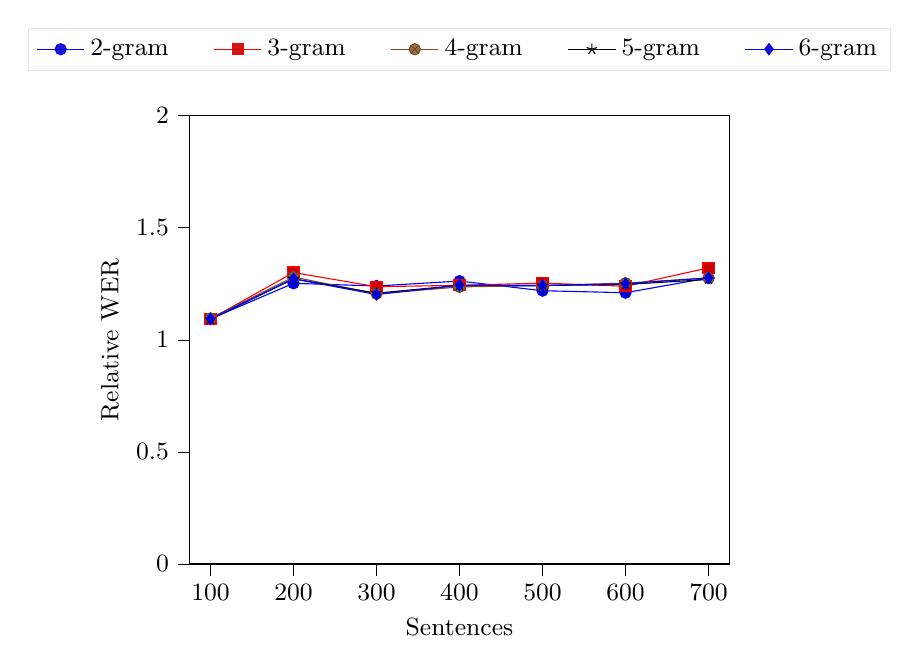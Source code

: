 \begin{tikzpicture}
\small
\begin{axis}[
    legend style={
	at={(0.5,1.1)},
	anchor=south,
	legend columns=-1,
	/tikz/every even column/.append style={column sep=0.5cm}
},
legend style={fill opacity=0.9, draw opacity=1, text opacity=1, draw=white!90.0!black},
tick align=outside,
tick pos=left,
x grid style={white!69.02!black},
xlabel={Sentences},
xmin=75, xmax=725,
xtick style={color=black},
y grid style={white!69.02!black},
ylabel={Relative WER},
ymin=0, ymax=2,
ytick style={color=black}
]

  \addplot 
    table {
    
100 1.093
200 1.252
300 1.24
400 1.262
500 1.219
600 1.21
700 1.276

    };
    \addlegendentry{2-gram}
    

    \addplot 
    table {
    
100 1.093
200 1.3
300 1.237
400 1.243
500 1.253
600 1.239
700 1.321

    };
    \addlegendentry{3-gram}
    

    \addplot 
    table {
    
100 1.096
200 1.28
300 1.205
400 1.236
500 1.242
600 1.253
700 1.276

    };
    \addlegendentry{4-gram}
    

    \addplot 
    table {
    
100 1.091
200 1.272
300 1.208
400 1.243
500 1.242
600 1.247
700 1.269

    };
    \addlegendentry{5-gram}
    

    \addplot 
    table {
    
100 1.093
200 1.272
300 1.202
400 1.243
500 1.242
600 1.25
700 1.276

    };
    \addlegendentry{6-gram}
\end{axis}
\end{tikzpicture}
